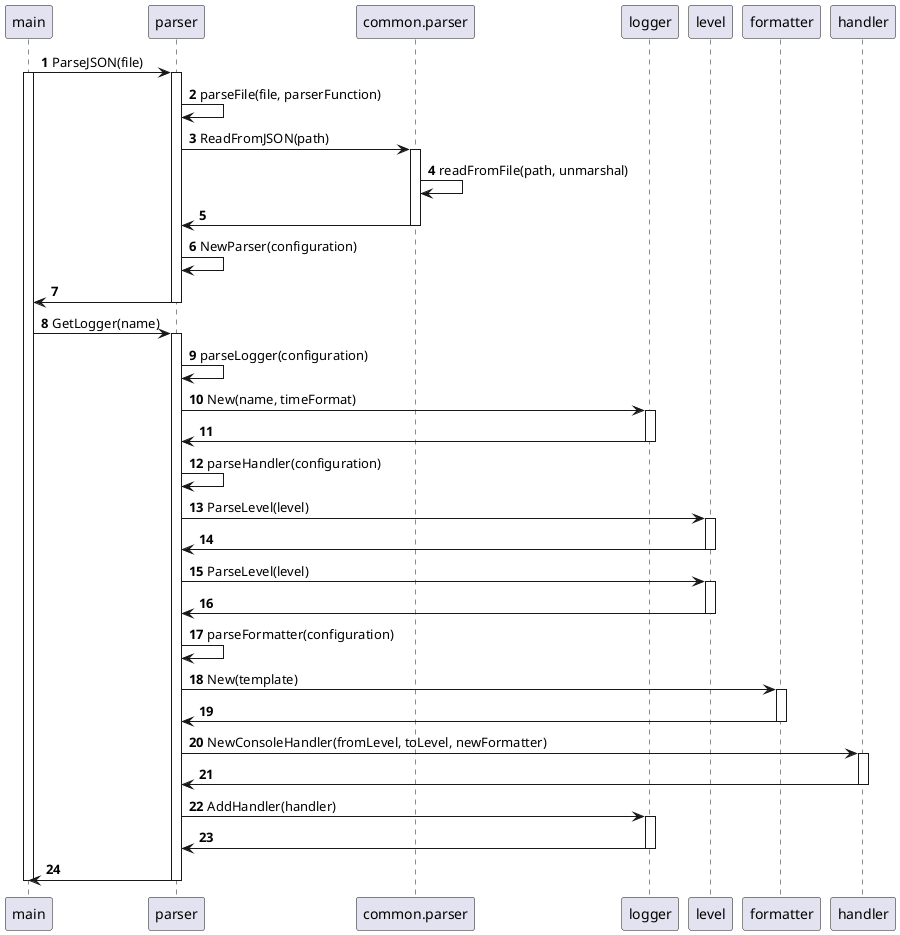 @startuml
'https://plantuml.com/sequence-diagram

autonumber

participant main
participant parser
participant common.parser
participant logger
participant level
participant formatter
participant handler

main -> parser: ParseJSON(file)
activate main
activate parser
parser -> parser: parseFile(file, parserFunction)

parser -> common.parser: ReadFromJSON(path)
activate common.parser
common.parser -> common.parser: readFromFile(path, unmarshal)
common.parser -> parser
deactivate common.parser

parser -> parser: NewParser(configuration)
parser -> main
deactivate parser

main -> parser: GetLogger(name)
activate parser
parser -> parser: parseLogger(configuration)

parser -> logger: New(name, timeFormat)
activate logger
logger -> parser
deactivate logger

parser -> parser: parseHandler(configuration)

parser -> level: ParseLevel(level)
activate level
level -> parser
deactivate level

parser -> level: ParseLevel(level)
activate level
level -> parser
deactivate level

parser -> parser: parseFormatter(configuration)

parser -> formatter: New(template)
activate formatter
formatter -> parser
deactivate formatter

parser -> handler: NewConsoleHandler(fromLevel, toLevel, newFormatter)
activate handler
handler -> parser
deactivate handler

parser -> logger: AddHandler(handler)
activate logger
logger -> parser
deactivate logger

parser -> main
deactivate parser
deactivate main

@enduml